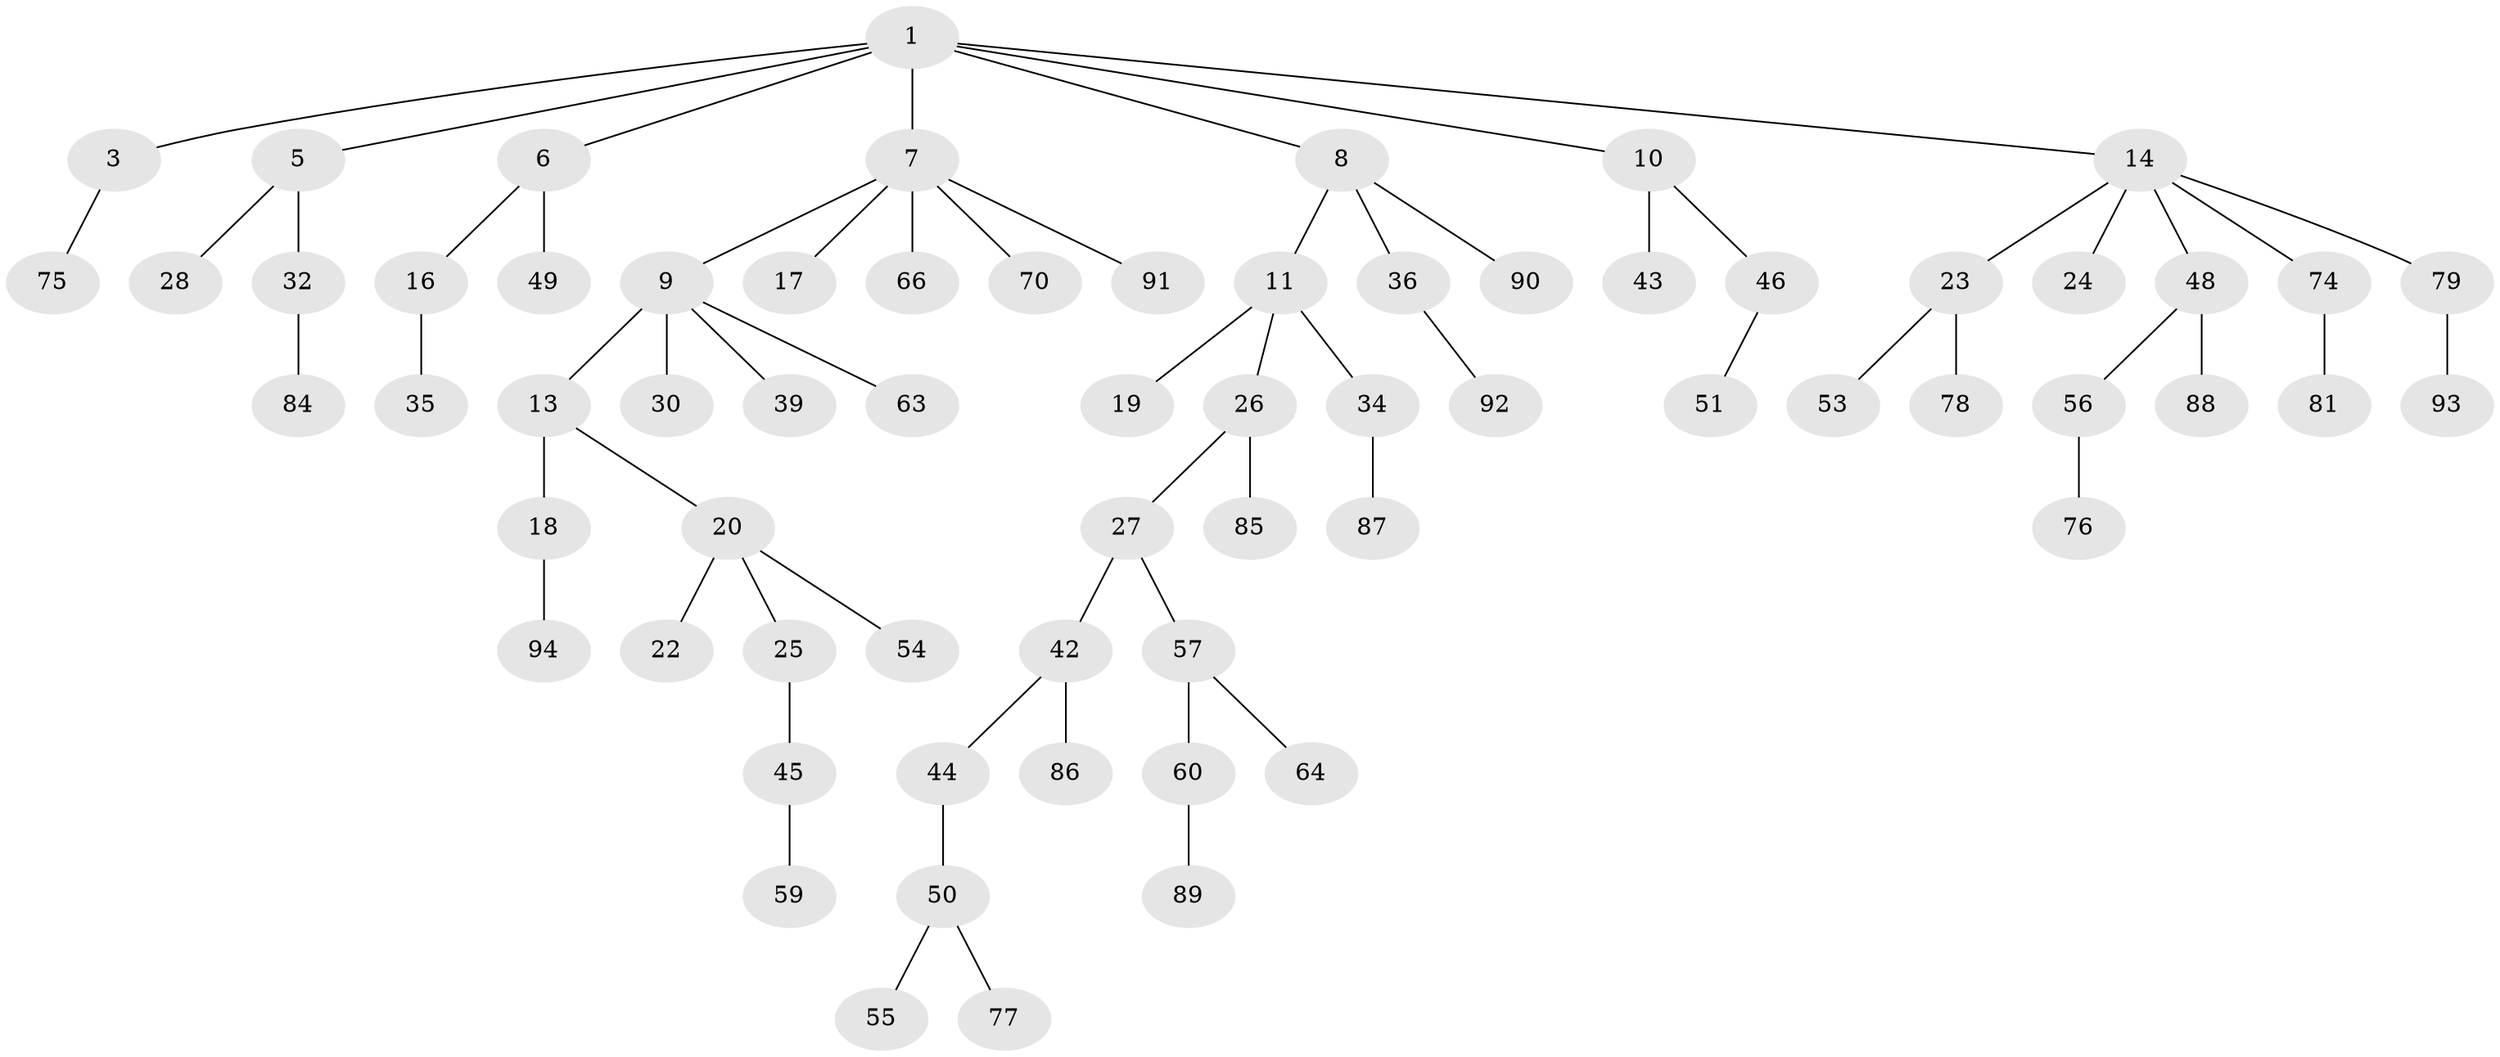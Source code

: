 // original degree distribution, {6: 0.03125, 3: 0.16666666666666666, 2: 0.23958333333333334, 4: 0.03125, 8: 0.010416666666666666, 5: 0.020833333333333332, 1: 0.5}
// Generated by graph-tools (version 1.1) at 2025/19/03/04/25 18:19:21]
// undirected, 67 vertices, 66 edges
graph export_dot {
graph [start="1"]
  node [color=gray90,style=filled];
  1 [super="+2"];
  3 [super="+4"];
  5 [super="+80"];
  6;
  7 [super="+37+83"];
  8 [super="+29+40"];
  9 [super="+12"];
  10;
  11 [super="+15"];
  13;
  14;
  16;
  17;
  18;
  19;
  20 [super="+21+31+33"];
  22;
  23;
  24 [super="+58+73"];
  25 [super="+47"];
  26;
  27;
  28;
  30 [super="+71"];
  32;
  34 [super="+68"];
  35;
  36 [super="+41"];
  39;
  42;
  43;
  44;
  45;
  46 [super="+67"];
  48;
  49;
  50 [super="+52"];
  51;
  53;
  54;
  55 [super="+65"];
  56;
  57;
  59;
  60 [super="+82"];
  63;
  64;
  66;
  70;
  74;
  75;
  76;
  77;
  78;
  79;
  81;
  84;
  85;
  86;
  87;
  88 [super="+96"];
  89;
  90;
  91;
  92;
  93;
  94;
  1 -- 3;
  1 -- 5;
  1 -- 8;
  1 -- 10;
  1 -- 14;
  1 -- 6;
  1 -- 7;
  3 -- 75;
  5 -- 28;
  5 -- 32;
  6 -- 16;
  6 -- 49;
  7 -- 9;
  7 -- 17;
  7 -- 66;
  7 -- 70;
  7 -- 91;
  8 -- 11;
  8 -- 36;
  8 -- 90;
  9 -- 13;
  9 -- 39;
  9 -- 63;
  9 -- 30;
  10 -- 43;
  10 -- 46;
  11 -- 19;
  11 -- 26;
  11 -- 34;
  13 -- 18;
  13 -- 20;
  14 -- 23;
  14 -- 24;
  14 -- 48;
  14 -- 74;
  14 -- 79;
  16 -- 35;
  18 -- 94;
  20 -- 25;
  20 -- 54;
  20 -- 22;
  23 -- 53;
  23 -- 78;
  25 -- 45;
  26 -- 27;
  26 -- 85;
  27 -- 42;
  27 -- 57;
  32 -- 84;
  34 -- 87;
  36 -- 92;
  42 -- 44;
  42 -- 86;
  44 -- 50;
  45 -- 59;
  46 -- 51;
  48 -- 56;
  48 -- 88;
  50 -- 77;
  50 -- 55;
  56 -- 76;
  57 -- 60;
  57 -- 64;
  60 -- 89;
  74 -- 81;
  79 -- 93;
}
